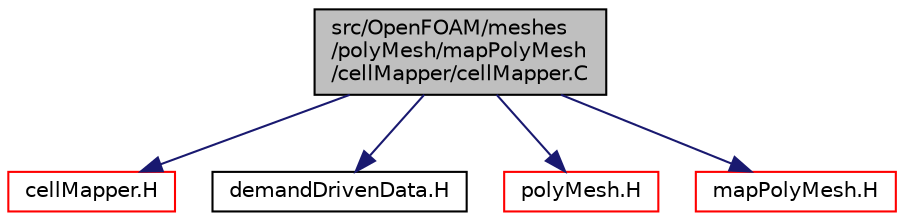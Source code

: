 digraph "src/OpenFOAM/meshes/polyMesh/mapPolyMesh/cellMapper/cellMapper.C"
{
  bgcolor="transparent";
  edge [fontname="Helvetica",fontsize="10",labelfontname="Helvetica",labelfontsize="10"];
  node [fontname="Helvetica",fontsize="10",shape=record];
  Node0 [label="src/OpenFOAM/meshes\l/polyMesh/mapPolyMesh\l/cellMapper/cellMapper.C",height=0.2,width=0.4,color="black", fillcolor="grey75", style="filled", fontcolor="black"];
  Node0 -> Node1 [color="midnightblue",fontsize="10",style="solid",fontname="Helvetica"];
  Node1 [label="cellMapper.H",height=0.2,width=0.4,color="red",URL="$a12311.html"];
  Node0 -> Node97 [color="midnightblue",fontsize="10",style="solid",fontname="Helvetica"];
  Node97 [label="demandDrivenData.H",height=0.2,width=0.4,color="black",URL="$a11102.html",tooltip="Template functions to aid in the implementation of demand driven data. "];
  Node0 -> Node98 [color="midnightblue",fontsize="10",style="solid",fontname="Helvetica"];
  Node98 [label="polyMesh.H",height=0.2,width=0.4,color="red",URL="$a12398.html"];
  Node0 -> Node238 [color="midnightblue",fontsize="10",style="solid",fontname="Helvetica"];
  Node238 [label="mapPolyMesh.H",height=0.2,width=0.4,color="red",URL="$a12365.html"];
}
